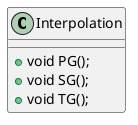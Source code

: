 @startuml lagrange

class Interpolation 
{
    +void PG();
    +void SG();
    +void TG();
}
@enduml